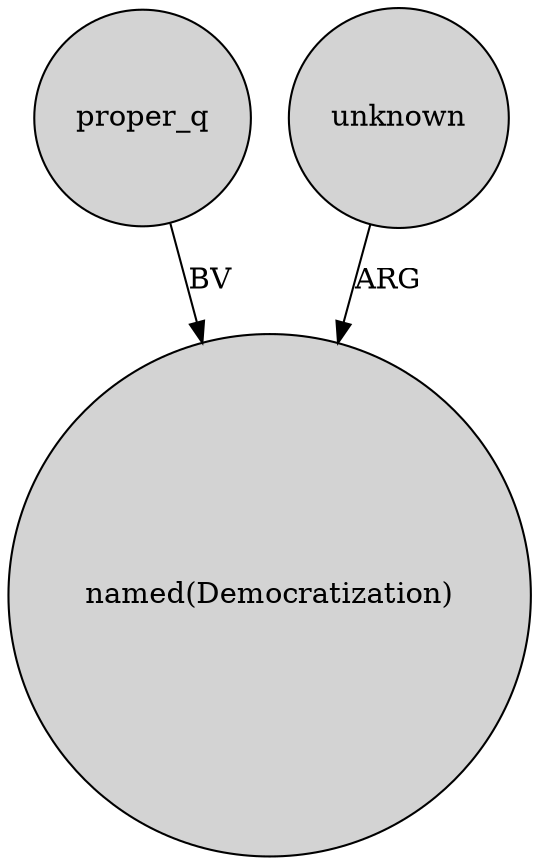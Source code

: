 digraph {
	node [shape=circle style=filled]
	proper_q -> "named(Democratization)" [label=BV]
	unknown -> "named(Democratization)" [label=ARG]
}
